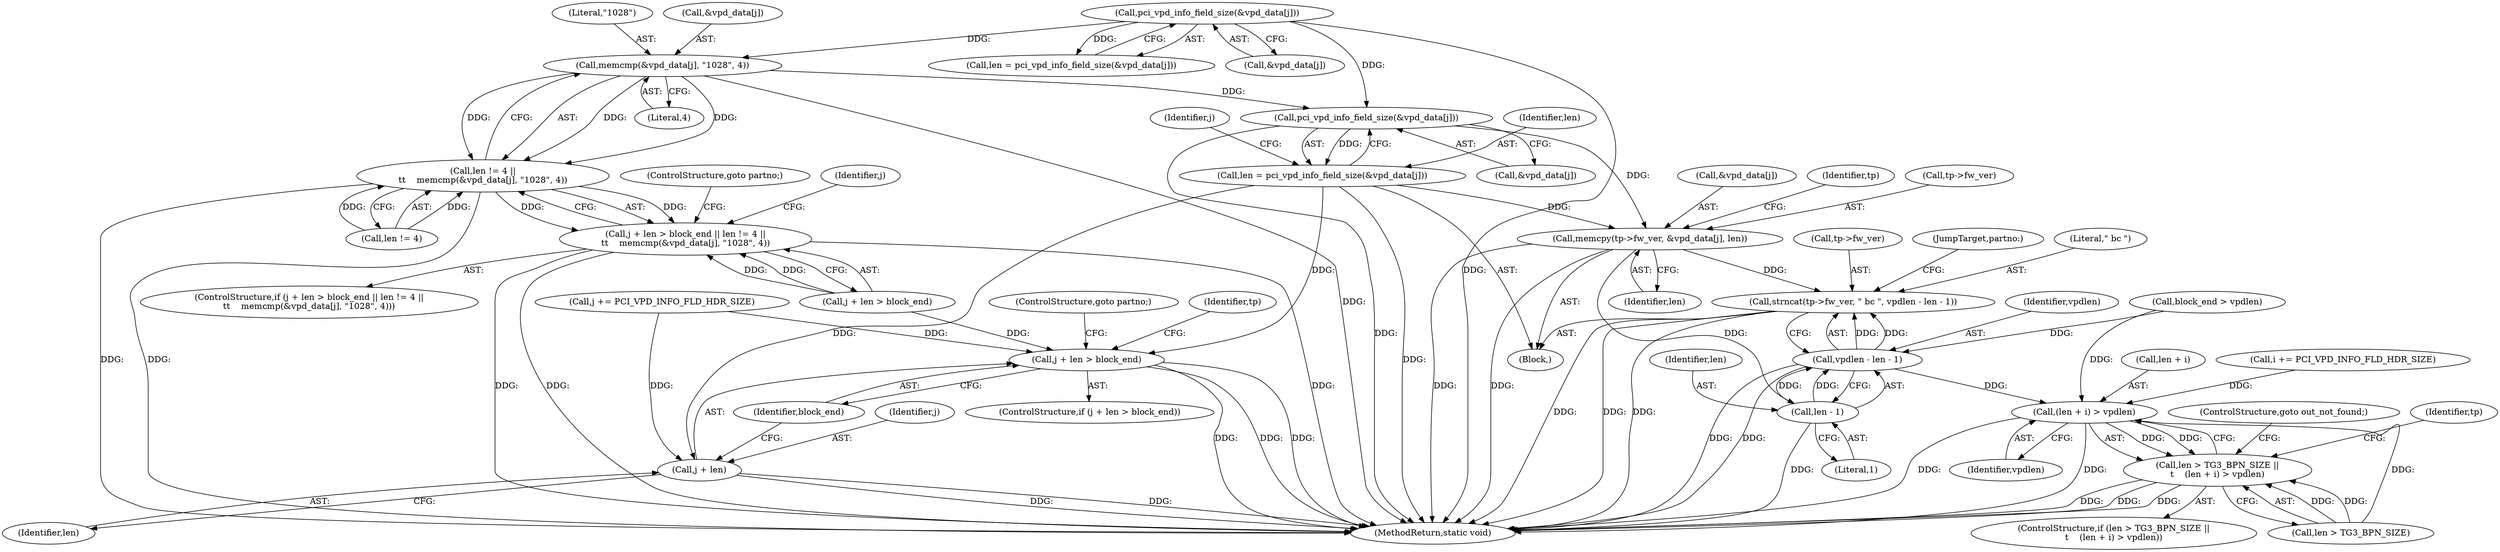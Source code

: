 digraph "0_linux_715230a44310a8cf66fbfb5a46f9a62a9b2de424@API" {
"1000192" [label="(Call,memcmp(&vpd_data[j], \"1028\", 4))"];
"1000173" [label="(Call,pci_vpd_info_field_size(&vpd_data[j]))"];
"1000188" [label="(Call,len != 4 ||\n\t\t    memcmp(&vpd_data[j], \"1028\", 4))"];
"1000182" [label="(Call,j + len > block_end || len != 4 ||\n\t\t    memcmp(&vpd_data[j], \"1028\", 4))"];
"1000214" [label="(Call,pci_vpd_info_field_size(&vpd_data[j]))"];
"1000212" [label="(Call,len = pci_vpd_info_field_size(&vpd_data[j]))"];
"1000223" [label="(Call,j + len > block_end)"];
"1000224" [label="(Call,j + len)"];
"1000229" [label="(Call,memcpy(tp->fw_ver, &vpd_data[j], len))"];
"1000238" [label="(Call,strncat(tp->fw_ver, \" bc \", vpdlen - len - 1))"];
"1000245" [label="(Call,len - 1)"];
"1000243" [label="(Call,vpdlen - len - 1)"];
"1000276" [label="(Call,(len + i) > vpdlen)"];
"1000272" [label="(Call,len > TG3_BPN_SIZE ||\n\t    (len + i) > vpdlen)"];
"1000188" [label="(Call,len != 4 ||\n\t\t    memcmp(&vpd_data[j], \"1028\", 4))"];
"1000222" [label="(ControlStructure,if (j + len > block_end))"];
"1000219" [label="(Call,j += PCI_VPD_INFO_FLD_HDR_SIZE)"];
"1000212" [label="(Call,len = pci_vpd_info_field_size(&vpd_data[j]))"];
"1000239" [label="(Call,tp->fw_ver)"];
"1000272" [label="(Call,len > TG3_BPN_SIZE ||\n\t    (len + i) > vpdlen)"];
"1000280" [label="(Identifier,vpdlen)"];
"1000248" [label="(JumpTarget,partno:)"];
"1000181" [label="(ControlStructure,if (j + len > block_end || len != 4 ||\n\t\t    memcmp(&vpd_data[j], \"1028\", 4)))"];
"1000242" [label="(Literal,\" bc \")"];
"1000244" [label="(Identifier,vpdlen)"];
"1000220" [label="(Identifier,j)"];
"1000237" [label="(Identifier,len)"];
"1000246" [label="(Identifier,len)"];
"1000214" [label="(Call,pci_vpd_info_field_size(&vpd_data[j]))"];
"1000155" [label="(Call,block_end > vpdlen)"];
"1000233" [label="(Call,&vpd_data[j])"];
"1000240" [label="(Identifier,tp)"];
"1000173" [label="(Call,pci_vpd_info_field_size(&vpd_data[j]))"];
"1000276" [label="(Call,(len + i) > vpdlen)"];
"1000228" [label="(ControlStructure,goto partno;)"];
"1000171" [label="(Call,len = pci_vpd_info_field_size(&vpd_data[j]))"];
"1000230" [label="(Call,tp->fw_ver)"];
"1000229" [label="(Call,memcpy(tp->fw_ver, &vpd_data[j], len))"];
"1000213" [label="(Identifier,len)"];
"1000271" [label="(ControlStructure,if (len > TG3_BPN_SIZE ||\n\t    (len + i) > vpdlen))"];
"1000189" [label="(Call,len != 4)"];
"1000192" [label="(Call,memcmp(&vpd_data[j], \"1028\", 4))"];
"1000227" [label="(Identifier,block_end)"];
"1000201" [label="(Identifier,j)"];
"1000182" [label="(Call,j + len > block_end || len != 4 ||\n\t\t    memcmp(&vpd_data[j], \"1028\", 4))"];
"1000183" [label="(Call,j + len > block_end)"];
"1000243" [label="(Call,vpdlen - len - 1)"];
"1000585" [label="(MethodReturn,static void)"];
"1000170" [label="(Block,)"];
"1000277" [label="(Call,len + i)"];
"1000238" [label="(Call,strncat(tp->fw_ver, \" bc \", vpdlen - len - 1))"];
"1000199" [label="(ControlStructure,goto partno;)"];
"1000273" [label="(Call,len > TG3_BPN_SIZE)"];
"1000245" [label="(Call,len - 1)"];
"1000224" [label="(Call,j + len)"];
"1000231" [label="(Identifier,tp)"];
"1000174" [label="(Call,&vpd_data[j])"];
"1000215" [label="(Call,&vpd_data[j])"];
"1000223" [label="(Call,j + len > block_end)"];
"1000225" [label="(Identifier,j)"];
"1000281" [label="(ControlStructure,goto out_not_found;)"];
"1000247" [label="(Literal,1)"];
"1000198" [label="(Literal,4)"];
"1000226" [label="(Identifier,len)"];
"1000284" [label="(Identifier,tp)"];
"1000197" [label="(Literal,\"1028\")"];
"1000268" [label="(Call,i += PCI_VPD_INFO_FLD_HDR_SIZE)"];
"1000193" [label="(Call,&vpd_data[j])"];
"1000192" -> "1000188"  [label="AST: "];
"1000192" -> "1000198"  [label="CFG: "];
"1000193" -> "1000192"  [label="AST: "];
"1000197" -> "1000192"  [label="AST: "];
"1000198" -> "1000192"  [label="AST: "];
"1000188" -> "1000192"  [label="CFG: "];
"1000192" -> "1000585"  [label="DDG: "];
"1000192" -> "1000188"  [label="DDG: "];
"1000192" -> "1000188"  [label="DDG: "];
"1000192" -> "1000188"  [label="DDG: "];
"1000173" -> "1000192"  [label="DDG: "];
"1000192" -> "1000214"  [label="DDG: "];
"1000173" -> "1000171"  [label="AST: "];
"1000173" -> "1000174"  [label="CFG: "];
"1000174" -> "1000173"  [label="AST: "];
"1000171" -> "1000173"  [label="CFG: "];
"1000173" -> "1000585"  [label="DDG: "];
"1000173" -> "1000171"  [label="DDG: "];
"1000173" -> "1000214"  [label="DDG: "];
"1000188" -> "1000182"  [label="AST: "];
"1000188" -> "1000189"  [label="CFG: "];
"1000189" -> "1000188"  [label="AST: "];
"1000182" -> "1000188"  [label="CFG: "];
"1000188" -> "1000585"  [label="DDG: "];
"1000188" -> "1000585"  [label="DDG: "];
"1000188" -> "1000182"  [label="DDG: "];
"1000188" -> "1000182"  [label="DDG: "];
"1000189" -> "1000188"  [label="DDG: "];
"1000189" -> "1000188"  [label="DDG: "];
"1000182" -> "1000181"  [label="AST: "];
"1000182" -> "1000183"  [label="CFG: "];
"1000183" -> "1000182"  [label="AST: "];
"1000199" -> "1000182"  [label="CFG: "];
"1000201" -> "1000182"  [label="CFG: "];
"1000182" -> "1000585"  [label="DDG: "];
"1000182" -> "1000585"  [label="DDG: "];
"1000182" -> "1000585"  [label="DDG: "];
"1000183" -> "1000182"  [label="DDG: "];
"1000183" -> "1000182"  [label="DDG: "];
"1000214" -> "1000212"  [label="AST: "];
"1000214" -> "1000215"  [label="CFG: "];
"1000215" -> "1000214"  [label="AST: "];
"1000212" -> "1000214"  [label="CFG: "];
"1000214" -> "1000585"  [label="DDG: "];
"1000214" -> "1000212"  [label="DDG: "];
"1000214" -> "1000229"  [label="DDG: "];
"1000212" -> "1000170"  [label="AST: "];
"1000213" -> "1000212"  [label="AST: "];
"1000220" -> "1000212"  [label="CFG: "];
"1000212" -> "1000585"  [label="DDG: "];
"1000212" -> "1000223"  [label="DDG: "];
"1000212" -> "1000224"  [label="DDG: "];
"1000212" -> "1000229"  [label="DDG: "];
"1000223" -> "1000222"  [label="AST: "];
"1000223" -> "1000227"  [label="CFG: "];
"1000224" -> "1000223"  [label="AST: "];
"1000227" -> "1000223"  [label="AST: "];
"1000228" -> "1000223"  [label="CFG: "];
"1000231" -> "1000223"  [label="CFG: "];
"1000223" -> "1000585"  [label="DDG: "];
"1000223" -> "1000585"  [label="DDG: "];
"1000223" -> "1000585"  [label="DDG: "];
"1000219" -> "1000223"  [label="DDG: "];
"1000183" -> "1000223"  [label="DDG: "];
"1000224" -> "1000226"  [label="CFG: "];
"1000225" -> "1000224"  [label="AST: "];
"1000226" -> "1000224"  [label="AST: "];
"1000227" -> "1000224"  [label="CFG: "];
"1000224" -> "1000585"  [label="DDG: "];
"1000224" -> "1000585"  [label="DDG: "];
"1000219" -> "1000224"  [label="DDG: "];
"1000229" -> "1000170"  [label="AST: "];
"1000229" -> "1000237"  [label="CFG: "];
"1000230" -> "1000229"  [label="AST: "];
"1000233" -> "1000229"  [label="AST: "];
"1000237" -> "1000229"  [label="AST: "];
"1000240" -> "1000229"  [label="CFG: "];
"1000229" -> "1000585"  [label="DDG: "];
"1000229" -> "1000585"  [label="DDG: "];
"1000229" -> "1000238"  [label="DDG: "];
"1000229" -> "1000245"  [label="DDG: "];
"1000238" -> "1000170"  [label="AST: "];
"1000238" -> "1000243"  [label="CFG: "];
"1000239" -> "1000238"  [label="AST: "];
"1000242" -> "1000238"  [label="AST: "];
"1000243" -> "1000238"  [label="AST: "];
"1000248" -> "1000238"  [label="CFG: "];
"1000238" -> "1000585"  [label="DDG: "];
"1000238" -> "1000585"  [label="DDG: "];
"1000238" -> "1000585"  [label="DDG: "];
"1000243" -> "1000238"  [label="DDG: "];
"1000243" -> "1000238"  [label="DDG: "];
"1000245" -> "1000243"  [label="AST: "];
"1000245" -> "1000247"  [label="CFG: "];
"1000246" -> "1000245"  [label="AST: "];
"1000247" -> "1000245"  [label="AST: "];
"1000243" -> "1000245"  [label="CFG: "];
"1000245" -> "1000585"  [label="DDG: "];
"1000245" -> "1000243"  [label="DDG: "];
"1000245" -> "1000243"  [label="DDG: "];
"1000244" -> "1000243"  [label="AST: "];
"1000243" -> "1000585"  [label="DDG: "];
"1000243" -> "1000585"  [label="DDG: "];
"1000155" -> "1000243"  [label="DDG: "];
"1000243" -> "1000276"  [label="DDG: "];
"1000276" -> "1000272"  [label="AST: "];
"1000276" -> "1000280"  [label="CFG: "];
"1000277" -> "1000276"  [label="AST: "];
"1000280" -> "1000276"  [label="AST: "];
"1000272" -> "1000276"  [label="CFG: "];
"1000276" -> "1000585"  [label="DDG: "];
"1000276" -> "1000585"  [label="DDG: "];
"1000276" -> "1000272"  [label="DDG: "];
"1000276" -> "1000272"  [label="DDG: "];
"1000273" -> "1000276"  [label="DDG: "];
"1000268" -> "1000276"  [label="DDG: "];
"1000155" -> "1000276"  [label="DDG: "];
"1000272" -> "1000271"  [label="AST: "];
"1000272" -> "1000273"  [label="CFG: "];
"1000273" -> "1000272"  [label="AST: "];
"1000281" -> "1000272"  [label="CFG: "];
"1000284" -> "1000272"  [label="CFG: "];
"1000272" -> "1000585"  [label="DDG: "];
"1000272" -> "1000585"  [label="DDG: "];
"1000272" -> "1000585"  [label="DDG: "];
"1000273" -> "1000272"  [label="DDG: "];
"1000273" -> "1000272"  [label="DDG: "];
}
